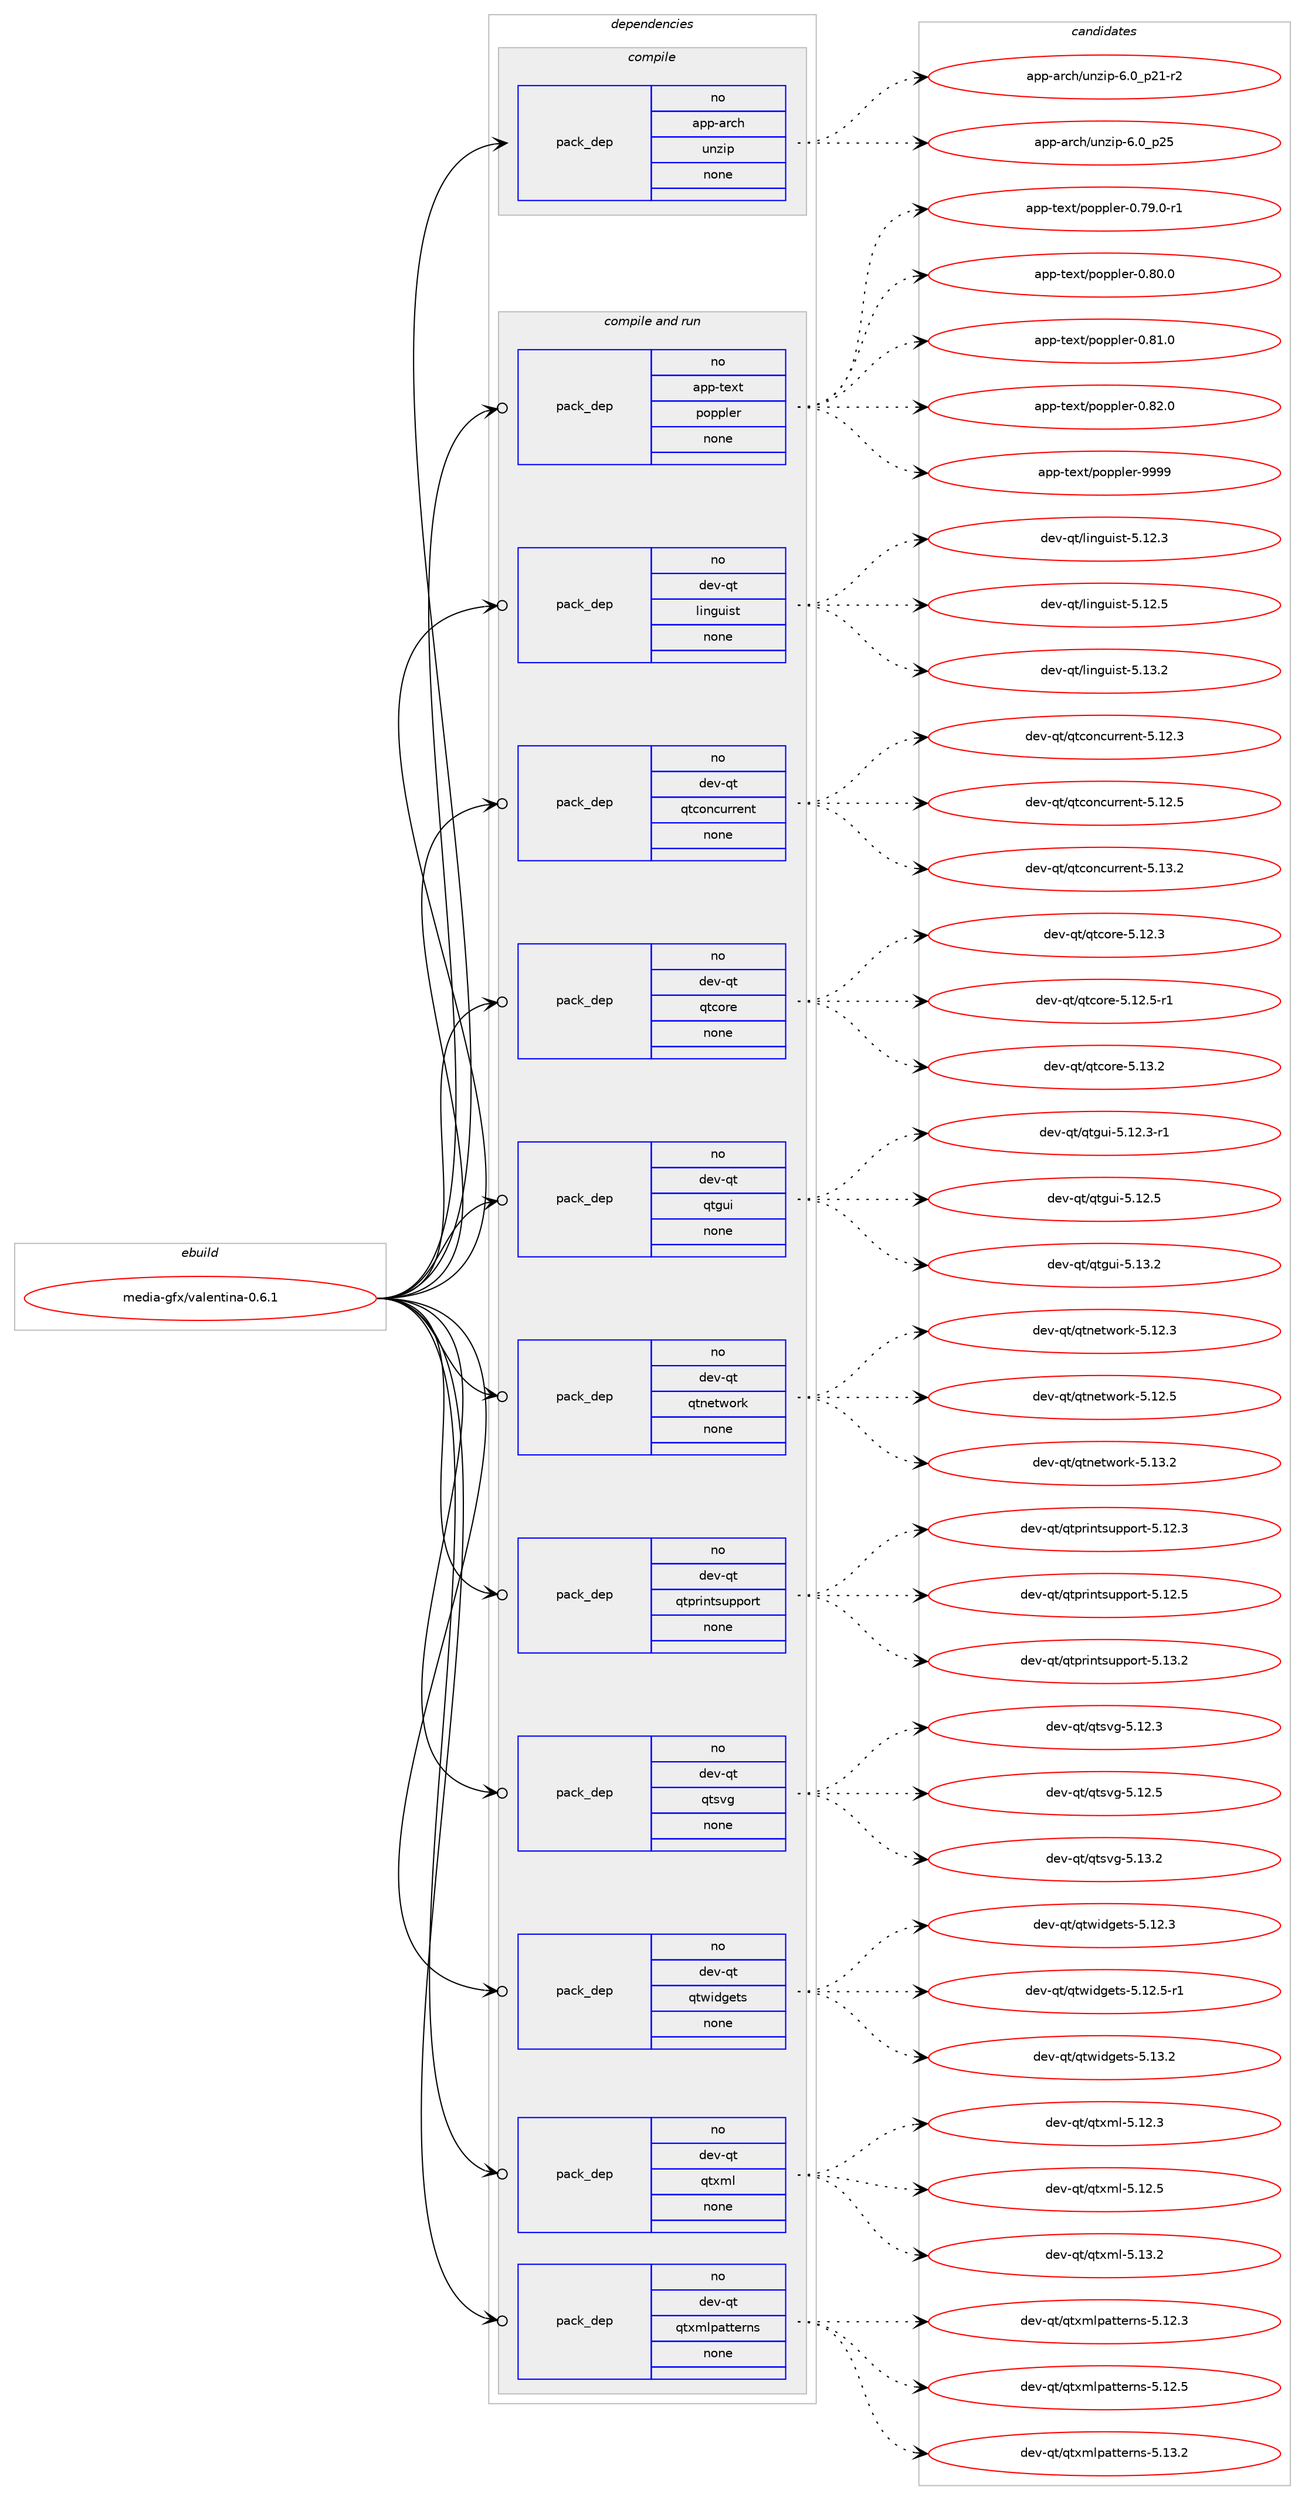 digraph prolog {

# *************
# Graph options
# *************

newrank=true;
concentrate=true;
compound=true;
graph [rankdir=LR,fontname=Helvetica,fontsize=10,ranksep=1.5];#, ranksep=2.5, nodesep=0.2];
edge  [arrowhead=vee];
node  [fontname=Helvetica,fontsize=10];

# **********
# The ebuild
# **********

subgraph cluster_leftcol {
color=gray;
rank=same;
label=<<i>ebuild</i>>;
id [label="media-gfx/valentina-0.6.1", color=red, width=4, href="../media-gfx/valentina-0.6.1.svg"];
}

# ****************
# The dependencies
# ****************

subgraph cluster_midcol {
color=gray;
label=<<i>dependencies</i>>;
subgraph cluster_compile {
fillcolor="#eeeeee";
style=filled;
label=<<i>compile</i>>;
subgraph pack579574 {
dependency783681 [label=<<TABLE BORDER="0" CELLBORDER="1" CELLSPACING="0" CELLPADDING="4" WIDTH="220"><TR><TD ROWSPAN="6" CELLPADDING="30">pack_dep</TD></TR><TR><TD WIDTH="110">no</TD></TR><TR><TD>app-arch</TD></TR><TR><TD>unzip</TD></TR><TR><TD>none</TD></TR><TR><TD></TD></TR></TABLE>>, shape=none, color=blue];
}
id:e -> dependency783681:w [weight=20,style="solid",arrowhead="vee"];
}
subgraph cluster_compileandrun {
fillcolor="#eeeeee";
style=filled;
label=<<i>compile and run</i>>;
subgraph pack579575 {
dependency783682 [label=<<TABLE BORDER="0" CELLBORDER="1" CELLSPACING="0" CELLPADDING="4" WIDTH="220"><TR><TD ROWSPAN="6" CELLPADDING="30">pack_dep</TD></TR><TR><TD WIDTH="110">no</TD></TR><TR><TD>app-text</TD></TR><TR><TD>poppler</TD></TR><TR><TD>none</TD></TR><TR><TD></TD></TR></TABLE>>, shape=none, color=blue];
}
id:e -> dependency783682:w [weight=20,style="solid",arrowhead="odotvee"];
subgraph pack579576 {
dependency783683 [label=<<TABLE BORDER="0" CELLBORDER="1" CELLSPACING="0" CELLPADDING="4" WIDTH="220"><TR><TD ROWSPAN="6" CELLPADDING="30">pack_dep</TD></TR><TR><TD WIDTH="110">no</TD></TR><TR><TD>dev-qt</TD></TR><TR><TD>linguist</TD></TR><TR><TD>none</TD></TR><TR><TD></TD></TR></TABLE>>, shape=none, color=blue];
}
id:e -> dependency783683:w [weight=20,style="solid",arrowhead="odotvee"];
subgraph pack579577 {
dependency783684 [label=<<TABLE BORDER="0" CELLBORDER="1" CELLSPACING="0" CELLPADDING="4" WIDTH="220"><TR><TD ROWSPAN="6" CELLPADDING="30">pack_dep</TD></TR><TR><TD WIDTH="110">no</TD></TR><TR><TD>dev-qt</TD></TR><TR><TD>qtconcurrent</TD></TR><TR><TD>none</TD></TR><TR><TD></TD></TR></TABLE>>, shape=none, color=blue];
}
id:e -> dependency783684:w [weight=20,style="solid",arrowhead="odotvee"];
subgraph pack579578 {
dependency783685 [label=<<TABLE BORDER="0" CELLBORDER="1" CELLSPACING="0" CELLPADDING="4" WIDTH="220"><TR><TD ROWSPAN="6" CELLPADDING="30">pack_dep</TD></TR><TR><TD WIDTH="110">no</TD></TR><TR><TD>dev-qt</TD></TR><TR><TD>qtcore</TD></TR><TR><TD>none</TD></TR><TR><TD></TD></TR></TABLE>>, shape=none, color=blue];
}
id:e -> dependency783685:w [weight=20,style="solid",arrowhead="odotvee"];
subgraph pack579579 {
dependency783686 [label=<<TABLE BORDER="0" CELLBORDER="1" CELLSPACING="0" CELLPADDING="4" WIDTH="220"><TR><TD ROWSPAN="6" CELLPADDING="30">pack_dep</TD></TR><TR><TD WIDTH="110">no</TD></TR><TR><TD>dev-qt</TD></TR><TR><TD>qtgui</TD></TR><TR><TD>none</TD></TR><TR><TD></TD></TR></TABLE>>, shape=none, color=blue];
}
id:e -> dependency783686:w [weight=20,style="solid",arrowhead="odotvee"];
subgraph pack579580 {
dependency783687 [label=<<TABLE BORDER="0" CELLBORDER="1" CELLSPACING="0" CELLPADDING="4" WIDTH="220"><TR><TD ROWSPAN="6" CELLPADDING="30">pack_dep</TD></TR><TR><TD WIDTH="110">no</TD></TR><TR><TD>dev-qt</TD></TR><TR><TD>qtnetwork</TD></TR><TR><TD>none</TD></TR><TR><TD></TD></TR></TABLE>>, shape=none, color=blue];
}
id:e -> dependency783687:w [weight=20,style="solid",arrowhead="odotvee"];
subgraph pack579581 {
dependency783688 [label=<<TABLE BORDER="0" CELLBORDER="1" CELLSPACING="0" CELLPADDING="4" WIDTH="220"><TR><TD ROWSPAN="6" CELLPADDING="30">pack_dep</TD></TR><TR><TD WIDTH="110">no</TD></TR><TR><TD>dev-qt</TD></TR><TR><TD>qtprintsupport</TD></TR><TR><TD>none</TD></TR><TR><TD></TD></TR></TABLE>>, shape=none, color=blue];
}
id:e -> dependency783688:w [weight=20,style="solid",arrowhead="odotvee"];
subgraph pack579582 {
dependency783689 [label=<<TABLE BORDER="0" CELLBORDER="1" CELLSPACING="0" CELLPADDING="4" WIDTH="220"><TR><TD ROWSPAN="6" CELLPADDING="30">pack_dep</TD></TR><TR><TD WIDTH="110">no</TD></TR><TR><TD>dev-qt</TD></TR><TR><TD>qtsvg</TD></TR><TR><TD>none</TD></TR><TR><TD></TD></TR></TABLE>>, shape=none, color=blue];
}
id:e -> dependency783689:w [weight=20,style="solid",arrowhead="odotvee"];
subgraph pack579583 {
dependency783690 [label=<<TABLE BORDER="0" CELLBORDER="1" CELLSPACING="0" CELLPADDING="4" WIDTH="220"><TR><TD ROWSPAN="6" CELLPADDING="30">pack_dep</TD></TR><TR><TD WIDTH="110">no</TD></TR><TR><TD>dev-qt</TD></TR><TR><TD>qtwidgets</TD></TR><TR><TD>none</TD></TR><TR><TD></TD></TR></TABLE>>, shape=none, color=blue];
}
id:e -> dependency783690:w [weight=20,style="solid",arrowhead="odotvee"];
subgraph pack579584 {
dependency783691 [label=<<TABLE BORDER="0" CELLBORDER="1" CELLSPACING="0" CELLPADDING="4" WIDTH="220"><TR><TD ROWSPAN="6" CELLPADDING="30">pack_dep</TD></TR><TR><TD WIDTH="110">no</TD></TR><TR><TD>dev-qt</TD></TR><TR><TD>qtxml</TD></TR><TR><TD>none</TD></TR><TR><TD></TD></TR></TABLE>>, shape=none, color=blue];
}
id:e -> dependency783691:w [weight=20,style="solid",arrowhead="odotvee"];
subgraph pack579585 {
dependency783692 [label=<<TABLE BORDER="0" CELLBORDER="1" CELLSPACING="0" CELLPADDING="4" WIDTH="220"><TR><TD ROWSPAN="6" CELLPADDING="30">pack_dep</TD></TR><TR><TD WIDTH="110">no</TD></TR><TR><TD>dev-qt</TD></TR><TR><TD>qtxmlpatterns</TD></TR><TR><TD>none</TD></TR><TR><TD></TD></TR></TABLE>>, shape=none, color=blue];
}
id:e -> dependency783692:w [weight=20,style="solid",arrowhead="odotvee"];
}
subgraph cluster_run {
fillcolor="#eeeeee";
style=filled;
label=<<i>run</i>>;
}
}

# **************
# The candidates
# **************

subgraph cluster_choices {
rank=same;
color=gray;
label=<<i>candidates</i>>;

subgraph choice579574 {
color=black;
nodesep=1;
choice9711211245971149910447117110122105112455446489511250494511450 [label="app-arch/unzip-6.0_p21-r2", color=red, width=4,href="../app-arch/unzip-6.0_p21-r2.svg"];
choice971121124597114991044711711012210511245544648951125053 [label="app-arch/unzip-6.0_p25", color=red, width=4,href="../app-arch/unzip-6.0_p25.svg"];
dependency783681:e -> choice9711211245971149910447117110122105112455446489511250494511450:w [style=dotted,weight="100"];
dependency783681:e -> choice971121124597114991044711711012210511245544648951125053:w [style=dotted,weight="100"];
}
subgraph choice579575 {
color=black;
nodesep=1;
choice971121124511610112011647112111112112108101114454846555746484511449 [label="app-text/poppler-0.79.0-r1", color=red, width=4,href="../app-text/poppler-0.79.0-r1.svg"];
choice97112112451161011201164711211111211210810111445484656484648 [label="app-text/poppler-0.80.0", color=red, width=4,href="../app-text/poppler-0.80.0.svg"];
choice97112112451161011201164711211111211210810111445484656494648 [label="app-text/poppler-0.81.0", color=red, width=4,href="../app-text/poppler-0.81.0.svg"];
choice97112112451161011201164711211111211210810111445484656504648 [label="app-text/poppler-0.82.0", color=red, width=4,href="../app-text/poppler-0.82.0.svg"];
choice9711211245116101120116471121111121121081011144557575757 [label="app-text/poppler-9999", color=red, width=4,href="../app-text/poppler-9999.svg"];
dependency783682:e -> choice971121124511610112011647112111112112108101114454846555746484511449:w [style=dotted,weight="100"];
dependency783682:e -> choice97112112451161011201164711211111211210810111445484656484648:w [style=dotted,weight="100"];
dependency783682:e -> choice97112112451161011201164711211111211210810111445484656494648:w [style=dotted,weight="100"];
dependency783682:e -> choice97112112451161011201164711211111211210810111445484656504648:w [style=dotted,weight="100"];
dependency783682:e -> choice9711211245116101120116471121111121121081011144557575757:w [style=dotted,weight="100"];
}
subgraph choice579576 {
color=black;
nodesep=1;
choice100101118451131164710810511010311710511511645534649504651 [label="dev-qt/linguist-5.12.3", color=red, width=4,href="../dev-qt/linguist-5.12.3.svg"];
choice100101118451131164710810511010311710511511645534649504653 [label="dev-qt/linguist-5.12.5", color=red, width=4,href="../dev-qt/linguist-5.12.5.svg"];
choice100101118451131164710810511010311710511511645534649514650 [label="dev-qt/linguist-5.13.2", color=red, width=4,href="../dev-qt/linguist-5.13.2.svg"];
dependency783683:e -> choice100101118451131164710810511010311710511511645534649504651:w [style=dotted,weight="100"];
dependency783683:e -> choice100101118451131164710810511010311710511511645534649504653:w [style=dotted,weight="100"];
dependency783683:e -> choice100101118451131164710810511010311710511511645534649514650:w [style=dotted,weight="100"];
}
subgraph choice579577 {
color=black;
nodesep=1;
choice1001011184511311647113116991111109911711411410111011645534649504651 [label="dev-qt/qtconcurrent-5.12.3", color=red, width=4,href="../dev-qt/qtconcurrent-5.12.3.svg"];
choice1001011184511311647113116991111109911711411410111011645534649504653 [label="dev-qt/qtconcurrent-5.12.5", color=red, width=4,href="../dev-qt/qtconcurrent-5.12.5.svg"];
choice1001011184511311647113116991111109911711411410111011645534649514650 [label="dev-qt/qtconcurrent-5.13.2", color=red, width=4,href="../dev-qt/qtconcurrent-5.13.2.svg"];
dependency783684:e -> choice1001011184511311647113116991111109911711411410111011645534649504651:w [style=dotted,weight="100"];
dependency783684:e -> choice1001011184511311647113116991111109911711411410111011645534649504653:w [style=dotted,weight="100"];
dependency783684:e -> choice1001011184511311647113116991111109911711411410111011645534649514650:w [style=dotted,weight="100"];
}
subgraph choice579578 {
color=black;
nodesep=1;
choice10010111845113116471131169911111410145534649504651 [label="dev-qt/qtcore-5.12.3", color=red, width=4,href="../dev-qt/qtcore-5.12.3.svg"];
choice100101118451131164711311699111114101455346495046534511449 [label="dev-qt/qtcore-5.12.5-r1", color=red, width=4,href="../dev-qt/qtcore-5.12.5-r1.svg"];
choice10010111845113116471131169911111410145534649514650 [label="dev-qt/qtcore-5.13.2", color=red, width=4,href="../dev-qt/qtcore-5.13.2.svg"];
dependency783685:e -> choice10010111845113116471131169911111410145534649504651:w [style=dotted,weight="100"];
dependency783685:e -> choice100101118451131164711311699111114101455346495046534511449:w [style=dotted,weight="100"];
dependency783685:e -> choice10010111845113116471131169911111410145534649514650:w [style=dotted,weight="100"];
}
subgraph choice579579 {
color=black;
nodesep=1;
choice1001011184511311647113116103117105455346495046514511449 [label="dev-qt/qtgui-5.12.3-r1", color=red, width=4,href="../dev-qt/qtgui-5.12.3-r1.svg"];
choice100101118451131164711311610311710545534649504653 [label="dev-qt/qtgui-5.12.5", color=red, width=4,href="../dev-qt/qtgui-5.12.5.svg"];
choice100101118451131164711311610311710545534649514650 [label="dev-qt/qtgui-5.13.2", color=red, width=4,href="../dev-qt/qtgui-5.13.2.svg"];
dependency783686:e -> choice1001011184511311647113116103117105455346495046514511449:w [style=dotted,weight="100"];
dependency783686:e -> choice100101118451131164711311610311710545534649504653:w [style=dotted,weight="100"];
dependency783686:e -> choice100101118451131164711311610311710545534649514650:w [style=dotted,weight="100"];
}
subgraph choice579580 {
color=black;
nodesep=1;
choice100101118451131164711311611010111611911111410745534649504651 [label="dev-qt/qtnetwork-5.12.3", color=red, width=4,href="../dev-qt/qtnetwork-5.12.3.svg"];
choice100101118451131164711311611010111611911111410745534649504653 [label="dev-qt/qtnetwork-5.12.5", color=red, width=4,href="../dev-qt/qtnetwork-5.12.5.svg"];
choice100101118451131164711311611010111611911111410745534649514650 [label="dev-qt/qtnetwork-5.13.2", color=red, width=4,href="../dev-qt/qtnetwork-5.13.2.svg"];
dependency783687:e -> choice100101118451131164711311611010111611911111410745534649504651:w [style=dotted,weight="100"];
dependency783687:e -> choice100101118451131164711311611010111611911111410745534649504653:w [style=dotted,weight="100"];
dependency783687:e -> choice100101118451131164711311611010111611911111410745534649514650:w [style=dotted,weight="100"];
}
subgraph choice579581 {
color=black;
nodesep=1;
choice100101118451131164711311611211410511011611511711211211111411645534649504651 [label="dev-qt/qtprintsupport-5.12.3", color=red, width=4,href="../dev-qt/qtprintsupport-5.12.3.svg"];
choice100101118451131164711311611211410511011611511711211211111411645534649504653 [label="dev-qt/qtprintsupport-5.12.5", color=red, width=4,href="../dev-qt/qtprintsupport-5.12.5.svg"];
choice100101118451131164711311611211410511011611511711211211111411645534649514650 [label="dev-qt/qtprintsupport-5.13.2", color=red, width=4,href="../dev-qt/qtprintsupport-5.13.2.svg"];
dependency783688:e -> choice100101118451131164711311611211410511011611511711211211111411645534649504651:w [style=dotted,weight="100"];
dependency783688:e -> choice100101118451131164711311611211410511011611511711211211111411645534649504653:w [style=dotted,weight="100"];
dependency783688:e -> choice100101118451131164711311611211410511011611511711211211111411645534649514650:w [style=dotted,weight="100"];
}
subgraph choice579582 {
color=black;
nodesep=1;
choice100101118451131164711311611511810345534649504651 [label="dev-qt/qtsvg-5.12.3", color=red, width=4,href="../dev-qt/qtsvg-5.12.3.svg"];
choice100101118451131164711311611511810345534649504653 [label="dev-qt/qtsvg-5.12.5", color=red, width=4,href="../dev-qt/qtsvg-5.12.5.svg"];
choice100101118451131164711311611511810345534649514650 [label="dev-qt/qtsvg-5.13.2", color=red, width=4,href="../dev-qt/qtsvg-5.13.2.svg"];
dependency783689:e -> choice100101118451131164711311611511810345534649504651:w [style=dotted,weight="100"];
dependency783689:e -> choice100101118451131164711311611511810345534649504653:w [style=dotted,weight="100"];
dependency783689:e -> choice100101118451131164711311611511810345534649514650:w [style=dotted,weight="100"];
}
subgraph choice579583 {
color=black;
nodesep=1;
choice100101118451131164711311611910510010310111611545534649504651 [label="dev-qt/qtwidgets-5.12.3", color=red, width=4,href="../dev-qt/qtwidgets-5.12.3.svg"];
choice1001011184511311647113116119105100103101116115455346495046534511449 [label="dev-qt/qtwidgets-5.12.5-r1", color=red, width=4,href="../dev-qt/qtwidgets-5.12.5-r1.svg"];
choice100101118451131164711311611910510010310111611545534649514650 [label="dev-qt/qtwidgets-5.13.2", color=red, width=4,href="../dev-qt/qtwidgets-5.13.2.svg"];
dependency783690:e -> choice100101118451131164711311611910510010310111611545534649504651:w [style=dotted,weight="100"];
dependency783690:e -> choice1001011184511311647113116119105100103101116115455346495046534511449:w [style=dotted,weight="100"];
dependency783690:e -> choice100101118451131164711311611910510010310111611545534649514650:w [style=dotted,weight="100"];
}
subgraph choice579584 {
color=black;
nodesep=1;
choice100101118451131164711311612010910845534649504651 [label="dev-qt/qtxml-5.12.3", color=red, width=4,href="../dev-qt/qtxml-5.12.3.svg"];
choice100101118451131164711311612010910845534649504653 [label="dev-qt/qtxml-5.12.5", color=red, width=4,href="../dev-qt/qtxml-5.12.5.svg"];
choice100101118451131164711311612010910845534649514650 [label="dev-qt/qtxml-5.13.2", color=red, width=4,href="../dev-qt/qtxml-5.13.2.svg"];
dependency783691:e -> choice100101118451131164711311612010910845534649504651:w [style=dotted,weight="100"];
dependency783691:e -> choice100101118451131164711311612010910845534649504653:w [style=dotted,weight="100"];
dependency783691:e -> choice100101118451131164711311612010910845534649514650:w [style=dotted,weight="100"];
}
subgraph choice579585 {
color=black;
nodesep=1;
choice10010111845113116471131161201091081129711611610111411011545534649504651 [label="dev-qt/qtxmlpatterns-5.12.3", color=red, width=4,href="../dev-qt/qtxmlpatterns-5.12.3.svg"];
choice10010111845113116471131161201091081129711611610111411011545534649504653 [label="dev-qt/qtxmlpatterns-5.12.5", color=red, width=4,href="../dev-qt/qtxmlpatterns-5.12.5.svg"];
choice10010111845113116471131161201091081129711611610111411011545534649514650 [label="dev-qt/qtxmlpatterns-5.13.2", color=red, width=4,href="../dev-qt/qtxmlpatterns-5.13.2.svg"];
dependency783692:e -> choice10010111845113116471131161201091081129711611610111411011545534649504651:w [style=dotted,weight="100"];
dependency783692:e -> choice10010111845113116471131161201091081129711611610111411011545534649504653:w [style=dotted,weight="100"];
dependency783692:e -> choice10010111845113116471131161201091081129711611610111411011545534649514650:w [style=dotted,weight="100"];
}
}

}
